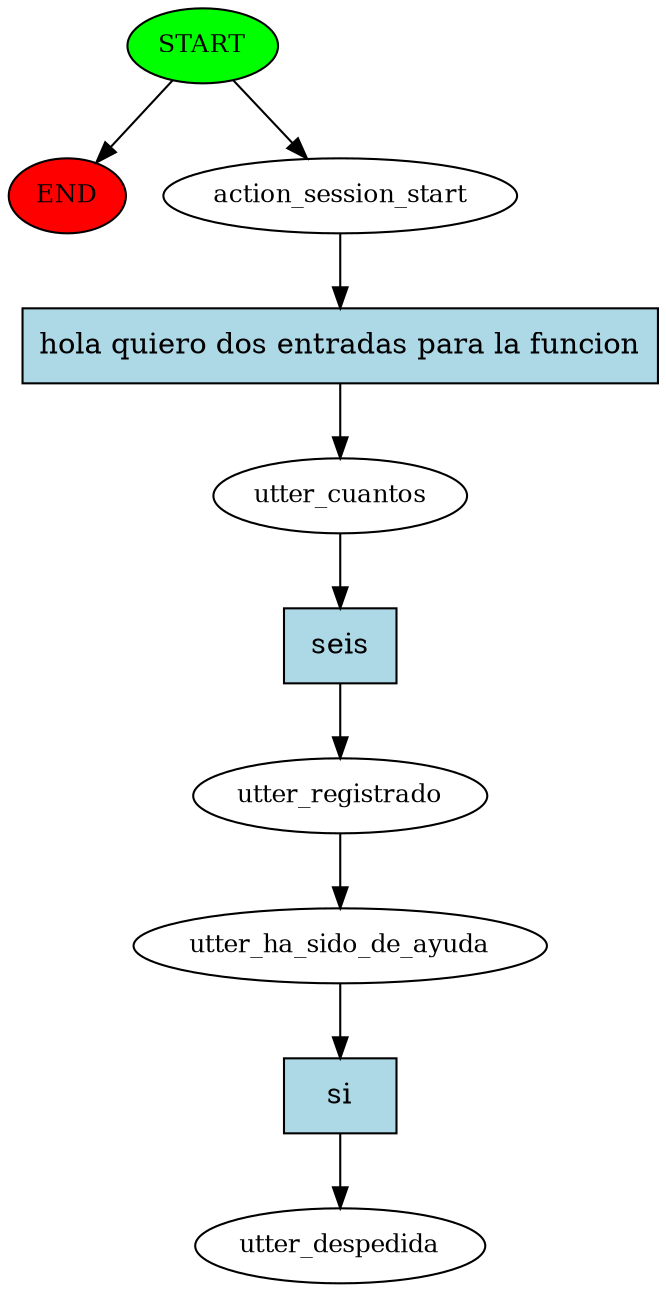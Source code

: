 digraph  {
0 [class="start active", fillcolor=green, fontsize=12, label=START, style=filled];
"-1" [class=end, fillcolor=red, fontsize=12, label=END, style=filled];
1 [class=active, fontsize=12, label=action_session_start];
2 [class=active, fontsize=12, label=utter_cuantos];
3 [class=active, fontsize=12, label=utter_registrado];
4 [class=active, fontsize=12, label=utter_ha_sido_de_ayuda];
5 [class="dashed active", fontsize=12, label=utter_despedida];
6 [class="intent active", fillcolor=lightblue, label="hola quiero dos entradas para la funcion", shape=rect, style=filled];
7 [class="intent active", fillcolor=lightblue, label=seis, shape=rect, style=filled];
8 [class="intent active", fillcolor=lightblue, label=si, shape=rect, style=filled];
0 -> "-1"  [class="", key=NONE, label=""];
0 -> 1  [class=active, key=NONE, label=""];
1 -> 6  [class=active, key=0];
2 -> 7  [class=active, key=0];
3 -> 4  [class=active, key=NONE, label=""];
4 -> 8  [class=active, key=0];
6 -> 2  [class=active, key=0];
7 -> 3  [class=active, key=0];
8 -> 5  [class=active, key=0];
}
